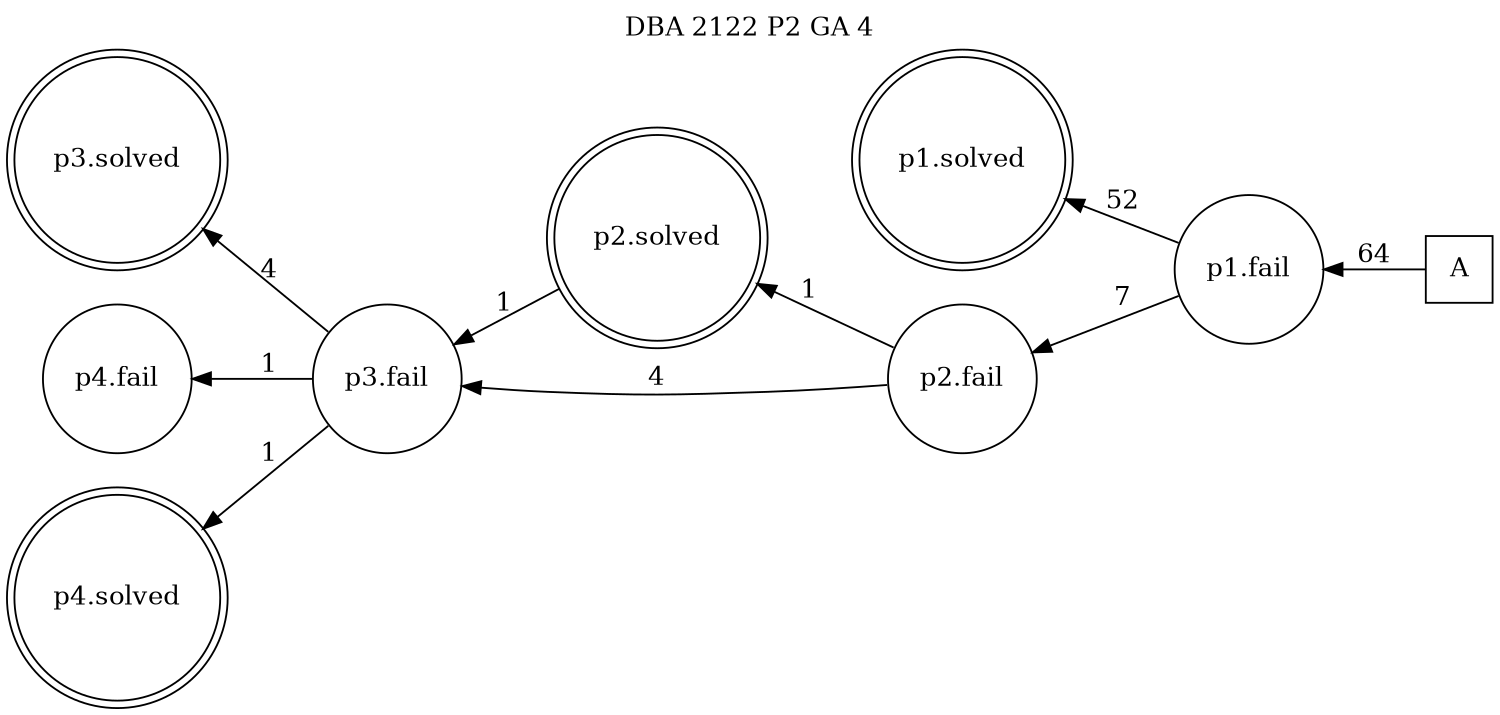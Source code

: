 digraph DBA_2122_P2_GA_4_GOOD {
labelloc="tl"
label= " DBA 2122 P2 GA 4 "
rankdir="RL";
graph [ size=" 10 , 10 !"]

"A" [shape="square" label="A"]
"p1.fail" [shape="circle" label="p1.fail"]
"p1.solved" [shape="doublecircle" label="p1.solved"]
"p2.fail" [shape="circle" label="p2.fail"]
"p2.solved" [shape="doublecircle" label="p2.solved"]
"p3.fail" [shape="circle" label="p3.fail"]
"p3.solved" [shape="doublecircle" label="p3.solved"]
"p4.fail" [shape="circle" label="p4.fail"]
"p4.solved" [shape="doublecircle" label="p4.solved"]
"A" -> "p1.fail" [ label=64]
"p1.fail" -> "p1.solved" [ label=52]
"p1.fail" -> "p2.fail" [ label=7]
"p2.fail" -> "p2.solved" [ label=1]
"p2.fail" -> "p3.fail" [ label=4]
"p2.solved" -> "p3.fail" [ label=1]
"p3.fail" -> "p3.solved" [ label=4]
"p3.fail" -> "p4.fail" [ label=1]
"p3.fail" -> "p4.solved" [ label=1]
}
